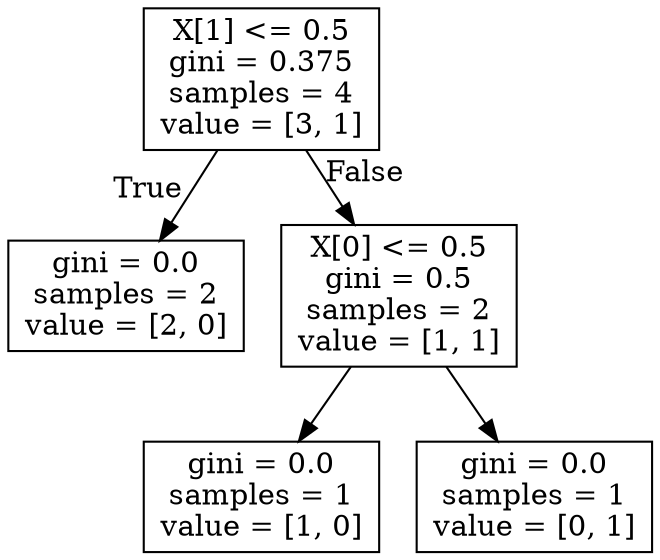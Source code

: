digraph Tree {
node [shape=box] ;
0 [label="X[1] <= 0.5\ngini = 0.375\nsamples = 4\nvalue = [3, 1]"] ;
1 [label="gini = 0.0\nsamples = 2\nvalue = [2, 0]"] ;
0 -> 1 [labeldistance=2.5, labelangle=45, headlabel="True"] ;
2 [label="X[0] <= 0.5\ngini = 0.5\nsamples = 2\nvalue = [1, 1]"] ;
0 -> 2 [labeldistance=2.5, labelangle=-45, headlabel="False"] ;
3 [label="gini = 0.0\nsamples = 1\nvalue = [1, 0]"] ;
2 -> 3 ;
4 [label="gini = 0.0\nsamples = 1\nvalue = [0, 1]"] ;
2 -> 4 ;
}